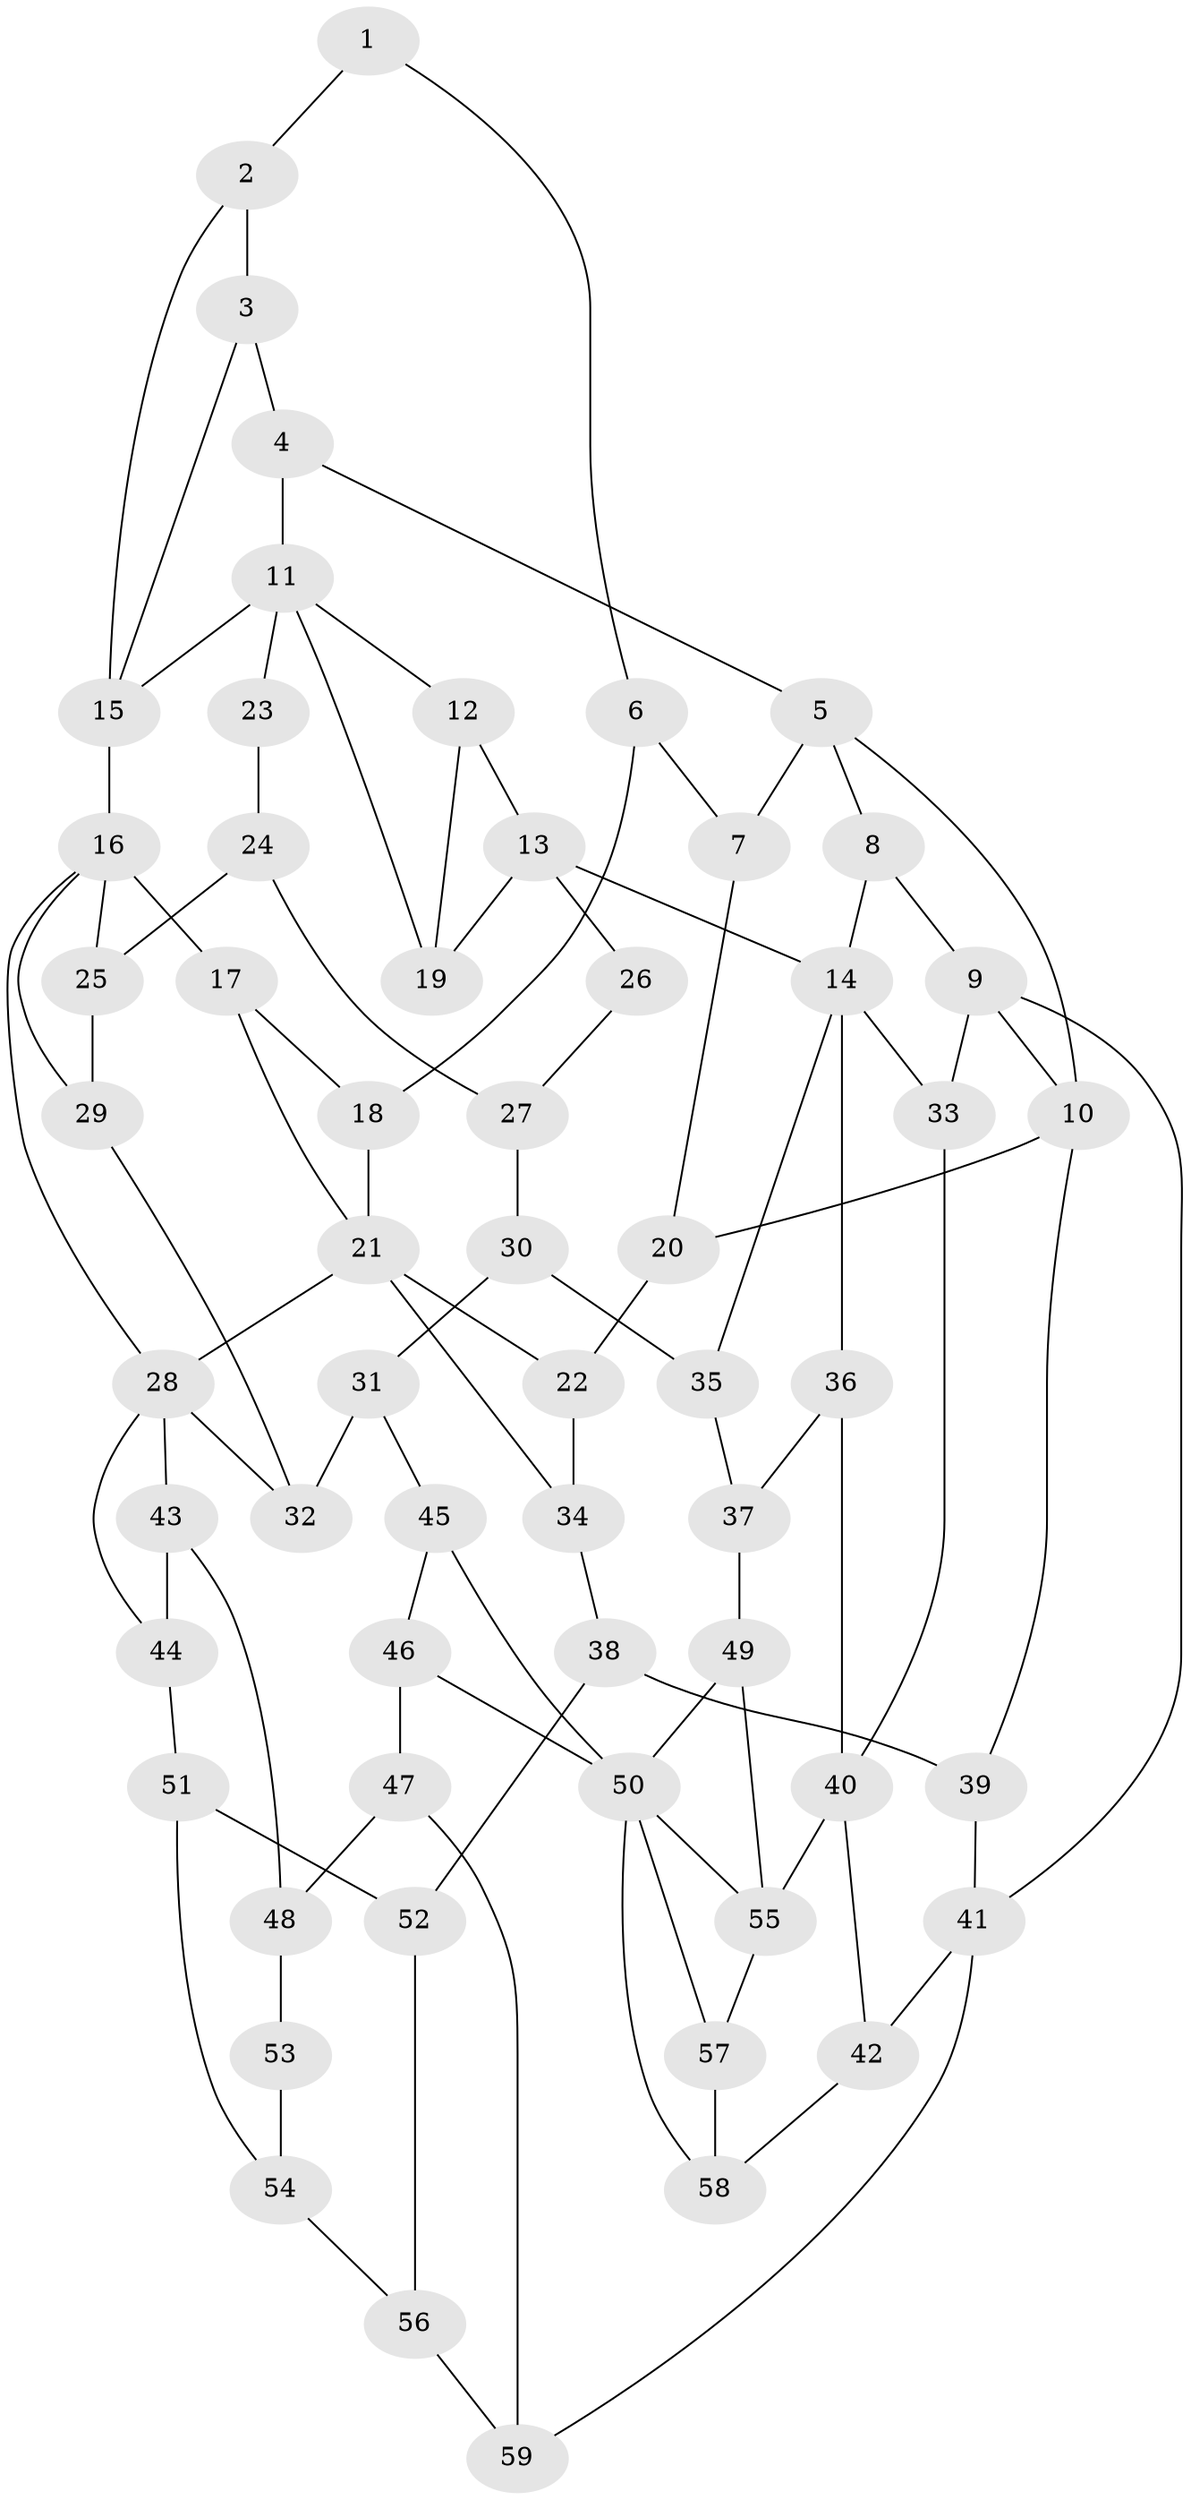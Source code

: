 // original degree distribution, {3: 0.02040816326530612, 4: 0.21428571428571427, 6: 0.19387755102040816, 5: 0.5714285714285714}
// Generated by graph-tools (version 1.1) at 2025/54/03/04/25 22:54:16]
// undirected, 59 vertices, 97 edges
graph export_dot {
  node [color=gray90,style=filled];
  1;
  2;
  3;
  4;
  5;
  6;
  7;
  8;
  9;
  10;
  11;
  12;
  13;
  14;
  15;
  16;
  17;
  18;
  19;
  20;
  21;
  22;
  23;
  24;
  25;
  26;
  27;
  28;
  29;
  30;
  31;
  32;
  33;
  34;
  35;
  36;
  37;
  38;
  39;
  40;
  41;
  42;
  43;
  44;
  45;
  46;
  47;
  48;
  49;
  50;
  51;
  52;
  53;
  54;
  55;
  56;
  57;
  58;
  59;
  1 -- 2 [weight=1.0];
  1 -- 6 [weight=1.0];
  2 -- 3 [weight=1.0];
  2 -- 15 [weight=1.0];
  3 -- 4 [weight=1.0];
  3 -- 15 [weight=1.0];
  4 -- 5 [weight=1.0];
  4 -- 11 [weight=1.0];
  5 -- 7 [weight=1.0];
  5 -- 8 [weight=1.0];
  5 -- 10 [weight=1.0];
  6 -- 7 [weight=1.0];
  6 -- 18 [weight=1.0];
  7 -- 20 [weight=1.0];
  8 -- 9 [weight=1.0];
  8 -- 14 [weight=1.0];
  9 -- 10 [weight=1.0];
  9 -- 33 [weight=1.0];
  9 -- 41 [weight=1.0];
  10 -- 20 [weight=1.0];
  10 -- 39 [weight=1.0];
  11 -- 12 [weight=1.0];
  11 -- 15 [weight=1.0];
  11 -- 19 [weight=1.0];
  11 -- 23 [weight=2.0];
  12 -- 13 [weight=1.0];
  12 -- 19 [weight=1.0];
  13 -- 14 [weight=2.0];
  13 -- 19 [weight=1.0];
  13 -- 26 [weight=2.0];
  14 -- 33 [weight=1.0];
  14 -- 35 [weight=1.0];
  14 -- 36 [weight=1.0];
  15 -- 16 [weight=2.0];
  16 -- 17 [weight=1.0];
  16 -- 25 [weight=1.0];
  16 -- 28 [weight=1.0];
  16 -- 29 [weight=1.0];
  17 -- 18 [weight=1.0];
  17 -- 21 [weight=1.0];
  18 -- 21 [weight=1.0];
  20 -- 22 [weight=1.0];
  21 -- 22 [weight=1.0];
  21 -- 28 [weight=2.0];
  21 -- 34 [weight=1.0];
  22 -- 34 [weight=1.0];
  23 -- 24 [weight=1.0];
  24 -- 25 [weight=1.0];
  24 -- 27 [weight=1.0];
  25 -- 29 [weight=1.0];
  26 -- 27 [weight=1.0];
  27 -- 30 [weight=1.0];
  28 -- 32 [weight=1.0];
  28 -- 43 [weight=1.0];
  28 -- 44 [weight=1.0];
  29 -- 32 [weight=1.0];
  30 -- 31 [weight=1.0];
  30 -- 35 [weight=1.0];
  31 -- 32 [weight=1.0];
  31 -- 45 [weight=1.0];
  33 -- 40 [weight=1.0];
  34 -- 38 [weight=1.0];
  35 -- 37 [weight=1.0];
  36 -- 37 [weight=1.0];
  36 -- 40 [weight=1.0];
  37 -- 49 [weight=1.0];
  38 -- 39 [weight=1.0];
  38 -- 52 [weight=1.0];
  39 -- 41 [weight=2.0];
  40 -- 42 [weight=2.0];
  40 -- 55 [weight=2.0];
  41 -- 42 [weight=2.0];
  41 -- 59 [weight=1.0];
  42 -- 58 [weight=1.0];
  43 -- 44 [weight=1.0];
  43 -- 48 [weight=1.0];
  44 -- 51 [weight=1.0];
  45 -- 46 [weight=1.0];
  45 -- 50 [weight=1.0];
  46 -- 47 [weight=1.0];
  46 -- 50 [weight=1.0];
  47 -- 48 [weight=1.0];
  47 -- 59 [weight=1.0];
  48 -- 53 [weight=1.0];
  49 -- 50 [weight=1.0];
  49 -- 55 [weight=1.0];
  50 -- 55 [weight=1.0];
  50 -- 57 [weight=1.0];
  50 -- 58 [weight=1.0];
  51 -- 52 [weight=1.0];
  51 -- 54 [weight=1.0];
  52 -- 56 [weight=1.0];
  53 -- 54 [weight=2.0];
  54 -- 56 [weight=1.0];
  55 -- 57 [weight=1.0];
  56 -- 59 [weight=1.0];
  57 -- 58 [weight=1.0];
}
